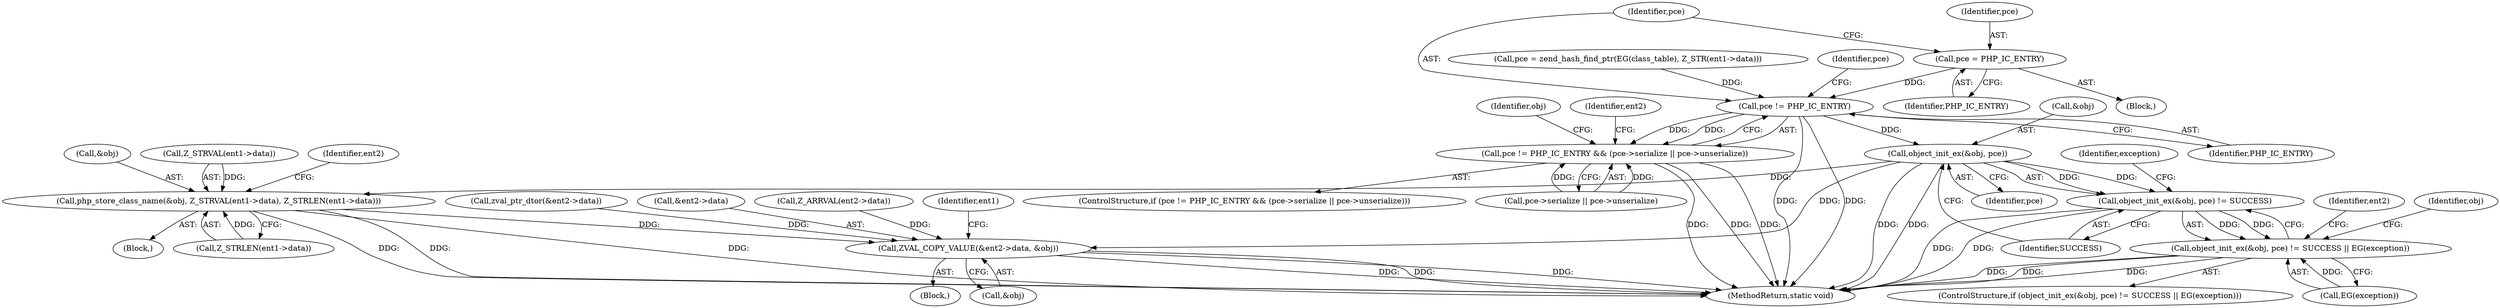 digraph "0_php-src_8d2539fa0faf3f63e1d1e7635347c5b9e777d47b@pointer" {
"1000443" [label="(Call,pce = PHP_IC_ENTRY)"];
"1000448" [label="(Call,pce != PHP_IC_ENTRY)"];
"1000447" [label="(Call,pce != PHP_IC_ENTRY && (pce->serialize || pce->unserialize))"];
"1000482" [label="(Call,object_init_ex(&obj, pce))"];
"1000481" [label="(Call,object_init_ex(&obj, pce) != SUCCESS)"];
"1000480" [label="(Call,object_init_ex(&obj, pce) != SUCCESS || EG(exception))"];
"1000522" [label="(Call,php_store_class_name(&obj, Z_STRVAL(ent1->data), Z_STRLEN(ent1->data)))"];
"1000538" [label="(Call,ZVAL_COPY_VALUE(&ent2->data, &obj))"];
"1000483" [label="(Call,&obj)"];
"1000484" [label="(Identifier,obj)"];
"1000449" [label="(Identifier,pce)"];
"1000445" [label="(Identifier,PHP_IC_ENTRY)"];
"1000443" [label="(Call,pce = PHP_IC_ENTRY)"];
"1000539" [label="(Call,&ent2->data)"];
"1000462" [label="(Identifier,ent2)"];
"1000447" [label="(Call,pce != PHP_IC_ENTRY && (pce->serialize || pce->unserialize))"];
"1000538" [label="(Call,ZVAL_COPY_VALUE(&ent2->data, &obj))"];
"1000671" [label="(MethodReturn,static void)"];
"1000512" [label="(Identifier,obj)"];
"1000493" [label="(Identifier,ent2)"];
"1000525" [label="(Call,Z_STRVAL(ent1->data))"];
"1000439" [label="(Block,)"];
"1000522" [label="(Call,php_store_class_name(&obj, Z_STRVAL(ent1->data), Z_STRLEN(ent1->data)))"];
"1000513" [label="(Call,Z_ARRVAL(ent2->data))"];
"1000485" [label="(Identifier,pce)"];
"1000486" [label="(Identifier,SUCCESS)"];
"1000523" [label="(Call,&obj)"];
"1000450" [label="(Identifier,PHP_IC_ENTRY)"];
"1000448" [label="(Call,pce != PHP_IC_ENTRY)"];
"1000429" [label="(Call,pce = zend_hash_find_ptr(EG(class_table), Z_STR(ent1->data)))"];
"1000479" [label="(ControlStructure,if (object_init_ex(&obj, pce) != SUCCESS || EG(exception)))"];
"1000509" [label="(Block,)"];
"1000521" [label="(Block,)"];
"1000453" [label="(Identifier,pce)"];
"1000482" [label="(Call,object_init_ex(&obj, pce))"];
"1000487" [label="(Call,EG(exception))"];
"1000529" [label="(Call,Z_STRLEN(ent1->data))"];
"1000444" [label="(Identifier,pce)"];
"1000488" [label="(Identifier,exception)"];
"1000536" [label="(Identifier,ent2)"];
"1000543" [label="(Call,&obj)"];
"1000548" [label="(Identifier,ent1)"];
"1000451" [label="(Call,pce->serialize || pce->unserialize)"];
"1000481" [label="(Call,object_init_ex(&obj, pce) != SUCCESS)"];
"1000533" [label="(Call,zval_ptr_dtor(&ent2->data))"];
"1000446" [label="(ControlStructure,if (pce != PHP_IC_ENTRY && (pce->serialize || pce->unserialize)))"];
"1000480" [label="(Call,object_init_ex(&obj, pce) != SUCCESS || EG(exception))"];
"1000443" -> "1000439"  [label="AST: "];
"1000443" -> "1000445"  [label="CFG: "];
"1000444" -> "1000443"  [label="AST: "];
"1000445" -> "1000443"  [label="AST: "];
"1000449" -> "1000443"  [label="CFG: "];
"1000443" -> "1000448"  [label="DDG: "];
"1000448" -> "1000447"  [label="AST: "];
"1000448" -> "1000450"  [label="CFG: "];
"1000449" -> "1000448"  [label="AST: "];
"1000450" -> "1000448"  [label="AST: "];
"1000453" -> "1000448"  [label="CFG: "];
"1000447" -> "1000448"  [label="CFG: "];
"1000448" -> "1000671"  [label="DDG: "];
"1000448" -> "1000671"  [label="DDG: "];
"1000448" -> "1000447"  [label="DDG: "];
"1000448" -> "1000447"  [label="DDG: "];
"1000429" -> "1000448"  [label="DDG: "];
"1000448" -> "1000482"  [label="DDG: "];
"1000447" -> "1000446"  [label="AST: "];
"1000447" -> "1000451"  [label="CFG: "];
"1000451" -> "1000447"  [label="AST: "];
"1000462" -> "1000447"  [label="CFG: "];
"1000484" -> "1000447"  [label="CFG: "];
"1000447" -> "1000671"  [label="DDG: "];
"1000447" -> "1000671"  [label="DDG: "];
"1000447" -> "1000671"  [label="DDG: "];
"1000451" -> "1000447"  [label="DDG: "];
"1000451" -> "1000447"  [label="DDG: "];
"1000482" -> "1000481"  [label="AST: "];
"1000482" -> "1000485"  [label="CFG: "];
"1000483" -> "1000482"  [label="AST: "];
"1000485" -> "1000482"  [label="AST: "];
"1000486" -> "1000482"  [label="CFG: "];
"1000482" -> "1000671"  [label="DDG: "];
"1000482" -> "1000671"  [label="DDG: "];
"1000482" -> "1000481"  [label="DDG: "];
"1000482" -> "1000481"  [label="DDG: "];
"1000482" -> "1000522"  [label="DDG: "];
"1000482" -> "1000538"  [label="DDG: "];
"1000481" -> "1000480"  [label="AST: "];
"1000481" -> "1000486"  [label="CFG: "];
"1000486" -> "1000481"  [label="AST: "];
"1000488" -> "1000481"  [label="CFG: "];
"1000480" -> "1000481"  [label="CFG: "];
"1000481" -> "1000671"  [label="DDG: "];
"1000481" -> "1000671"  [label="DDG: "];
"1000481" -> "1000480"  [label="DDG: "];
"1000481" -> "1000480"  [label="DDG: "];
"1000480" -> "1000479"  [label="AST: "];
"1000480" -> "1000487"  [label="CFG: "];
"1000487" -> "1000480"  [label="AST: "];
"1000493" -> "1000480"  [label="CFG: "];
"1000512" -> "1000480"  [label="CFG: "];
"1000480" -> "1000671"  [label="DDG: "];
"1000480" -> "1000671"  [label="DDG: "];
"1000480" -> "1000671"  [label="DDG: "];
"1000487" -> "1000480"  [label="DDG: "];
"1000522" -> "1000521"  [label="AST: "];
"1000522" -> "1000529"  [label="CFG: "];
"1000523" -> "1000522"  [label="AST: "];
"1000525" -> "1000522"  [label="AST: "];
"1000529" -> "1000522"  [label="AST: "];
"1000536" -> "1000522"  [label="CFG: "];
"1000522" -> "1000671"  [label="DDG: "];
"1000522" -> "1000671"  [label="DDG: "];
"1000522" -> "1000671"  [label="DDG: "];
"1000525" -> "1000522"  [label="DDG: "];
"1000529" -> "1000522"  [label="DDG: "];
"1000522" -> "1000538"  [label="DDG: "];
"1000538" -> "1000509"  [label="AST: "];
"1000538" -> "1000543"  [label="CFG: "];
"1000539" -> "1000538"  [label="AST: "];
"1000543" -> "1000538"  [label="AST: "];
"1000548" -> "1000538"  [label="CFG: "];
"1000538" -> "1000671"  [label="DDG: "];
"1000538" -> "1000671"  [label="DDG: "];
"1000538" -> "1000671"  [label="DDG: "];
"1000513" -> "1000538"  [label="DDG: "];
"1000533" -> "1000538"  [label="DDG: "];
}
